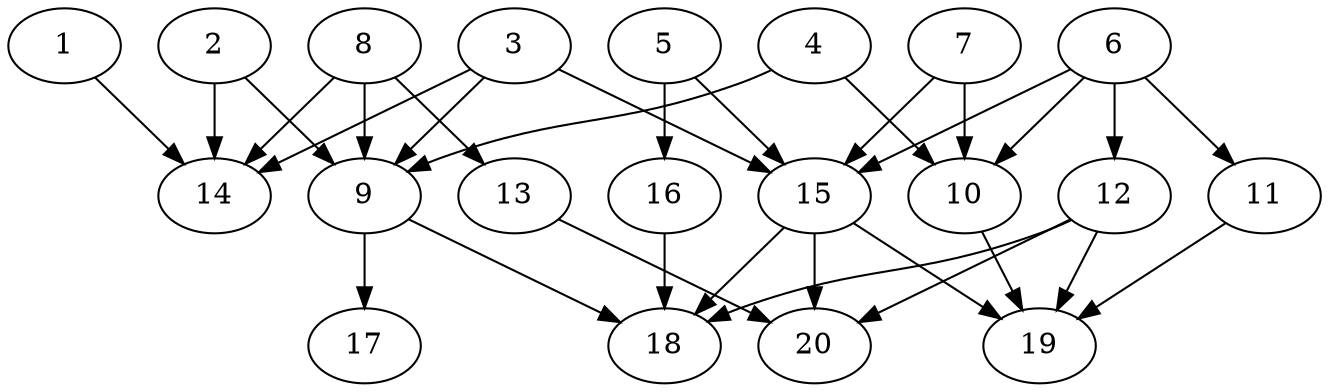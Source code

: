 // DAG automatically generated by daggen at Wed Jul 24 22:02:40 2019
// ./daggen --dot -n 20 --ccr 0.5 --fat 0.6 --regular 0.5 --density 0.5 --mindata 5242880 --maxdata 52428800 
digraph G {
  1 [size="36225024", alpha="0.14", expect_size="18112512"] 
  1 -> 14 [size ="18112512"]
  2 [size="76552192", alpha="0.15", expect_size="38276096"] 
  2 -> 9 [size ="38276096"]
  2 -> 14 [size ="38276096"]
  3 [size="101367808", alpha="0.05", expect_size="50683904"] 
  3 -> 9 [size ="50683904"]
  3 -> 14 [size ="50683904"]
  3 -> 15 [size ="50683904"]
  4 [size="88598528", alpha="0.14", expect_size="44299264"] 
  4 -> 9 [size ="44299264"]
  4 -> 10 [size ="44299264"]
  5 [size="58716160", alpha="0.07", expect_size="29358080"] 
  5 -> 15 [size ="29358080"]
  5 -> 16 [size ="29358080"]
  6 [size="82944000", alpha="0.14", expect_size="41472000"] 
  6 -> 10 [size ="41472000"]
  6 -> 11 [size ="41472000"]
  6 -> 12 [size ="41472000"]
  6 -> 15 [size ="41472000"]
  7 [size="47683584", alpha="0.14", expect_size="23841792"] 
  7 -> 10 [size ="23841792"]
  7 -> 15 [size ="23841792"]
  8 [size="42461184", alpha="0.01", expect_size="21230592"] 
  8 -> 9 [size ="21230592"]
  8 -> 13 [size ="21230592"]
  8 -> 14 [size ="21230592"]
  9 [size="80424960", alpha="0.05", expect_size="40212480"] 
  9 -> 17 [size ="40212480"]
  9 -> 18 [size ="40212480"]
  10 [size="44390400", alpha="0.03", expect_size="22195200"] 
  10 -> 19 [size ="22195200"]
  11 [size="72710144", alpha="0.19", expect_size="36355072"] 
  11 -> 19 [size ="36355072"]
  12 [size="45002752", alpha="0.17", expect_size="22501376"] 
  12 -> 18 [size ="22501376"]
  12 -> 19 [size ="22501376"]
  12 -> 20 [size ="22501376"]
  13 [size="22775808", alpha="0.19", expect_size="11387904"] 
  13 -> 20 [size ="11387904"]
  14 [size="44331008", alpha="0.05", expect_size="22165504"] 
  15 [size="14137344", alpha="0.10", expect_size="7068672"] 
  15 -> 18 [size ="7068672"]
  15 -> 19 [size ="7068672"]
  15 -> 20 [size ="7068672"]
  16 [size="45668352", alpha="0.00", expect_size="22834176"] 
  16 -> 18 [size ="22834176"]
  17 [size="16699392", alpha="0.18", expect_size="8349696"] 
  18 [size="82333696", alpha="0.02", expect_size="41166848"] 
  19 [size="88059904", alpha="0.08", expect_size="44029952"] 
  20 [size="15427584", alpha="0.13", expect_size="7713792"] 
}
